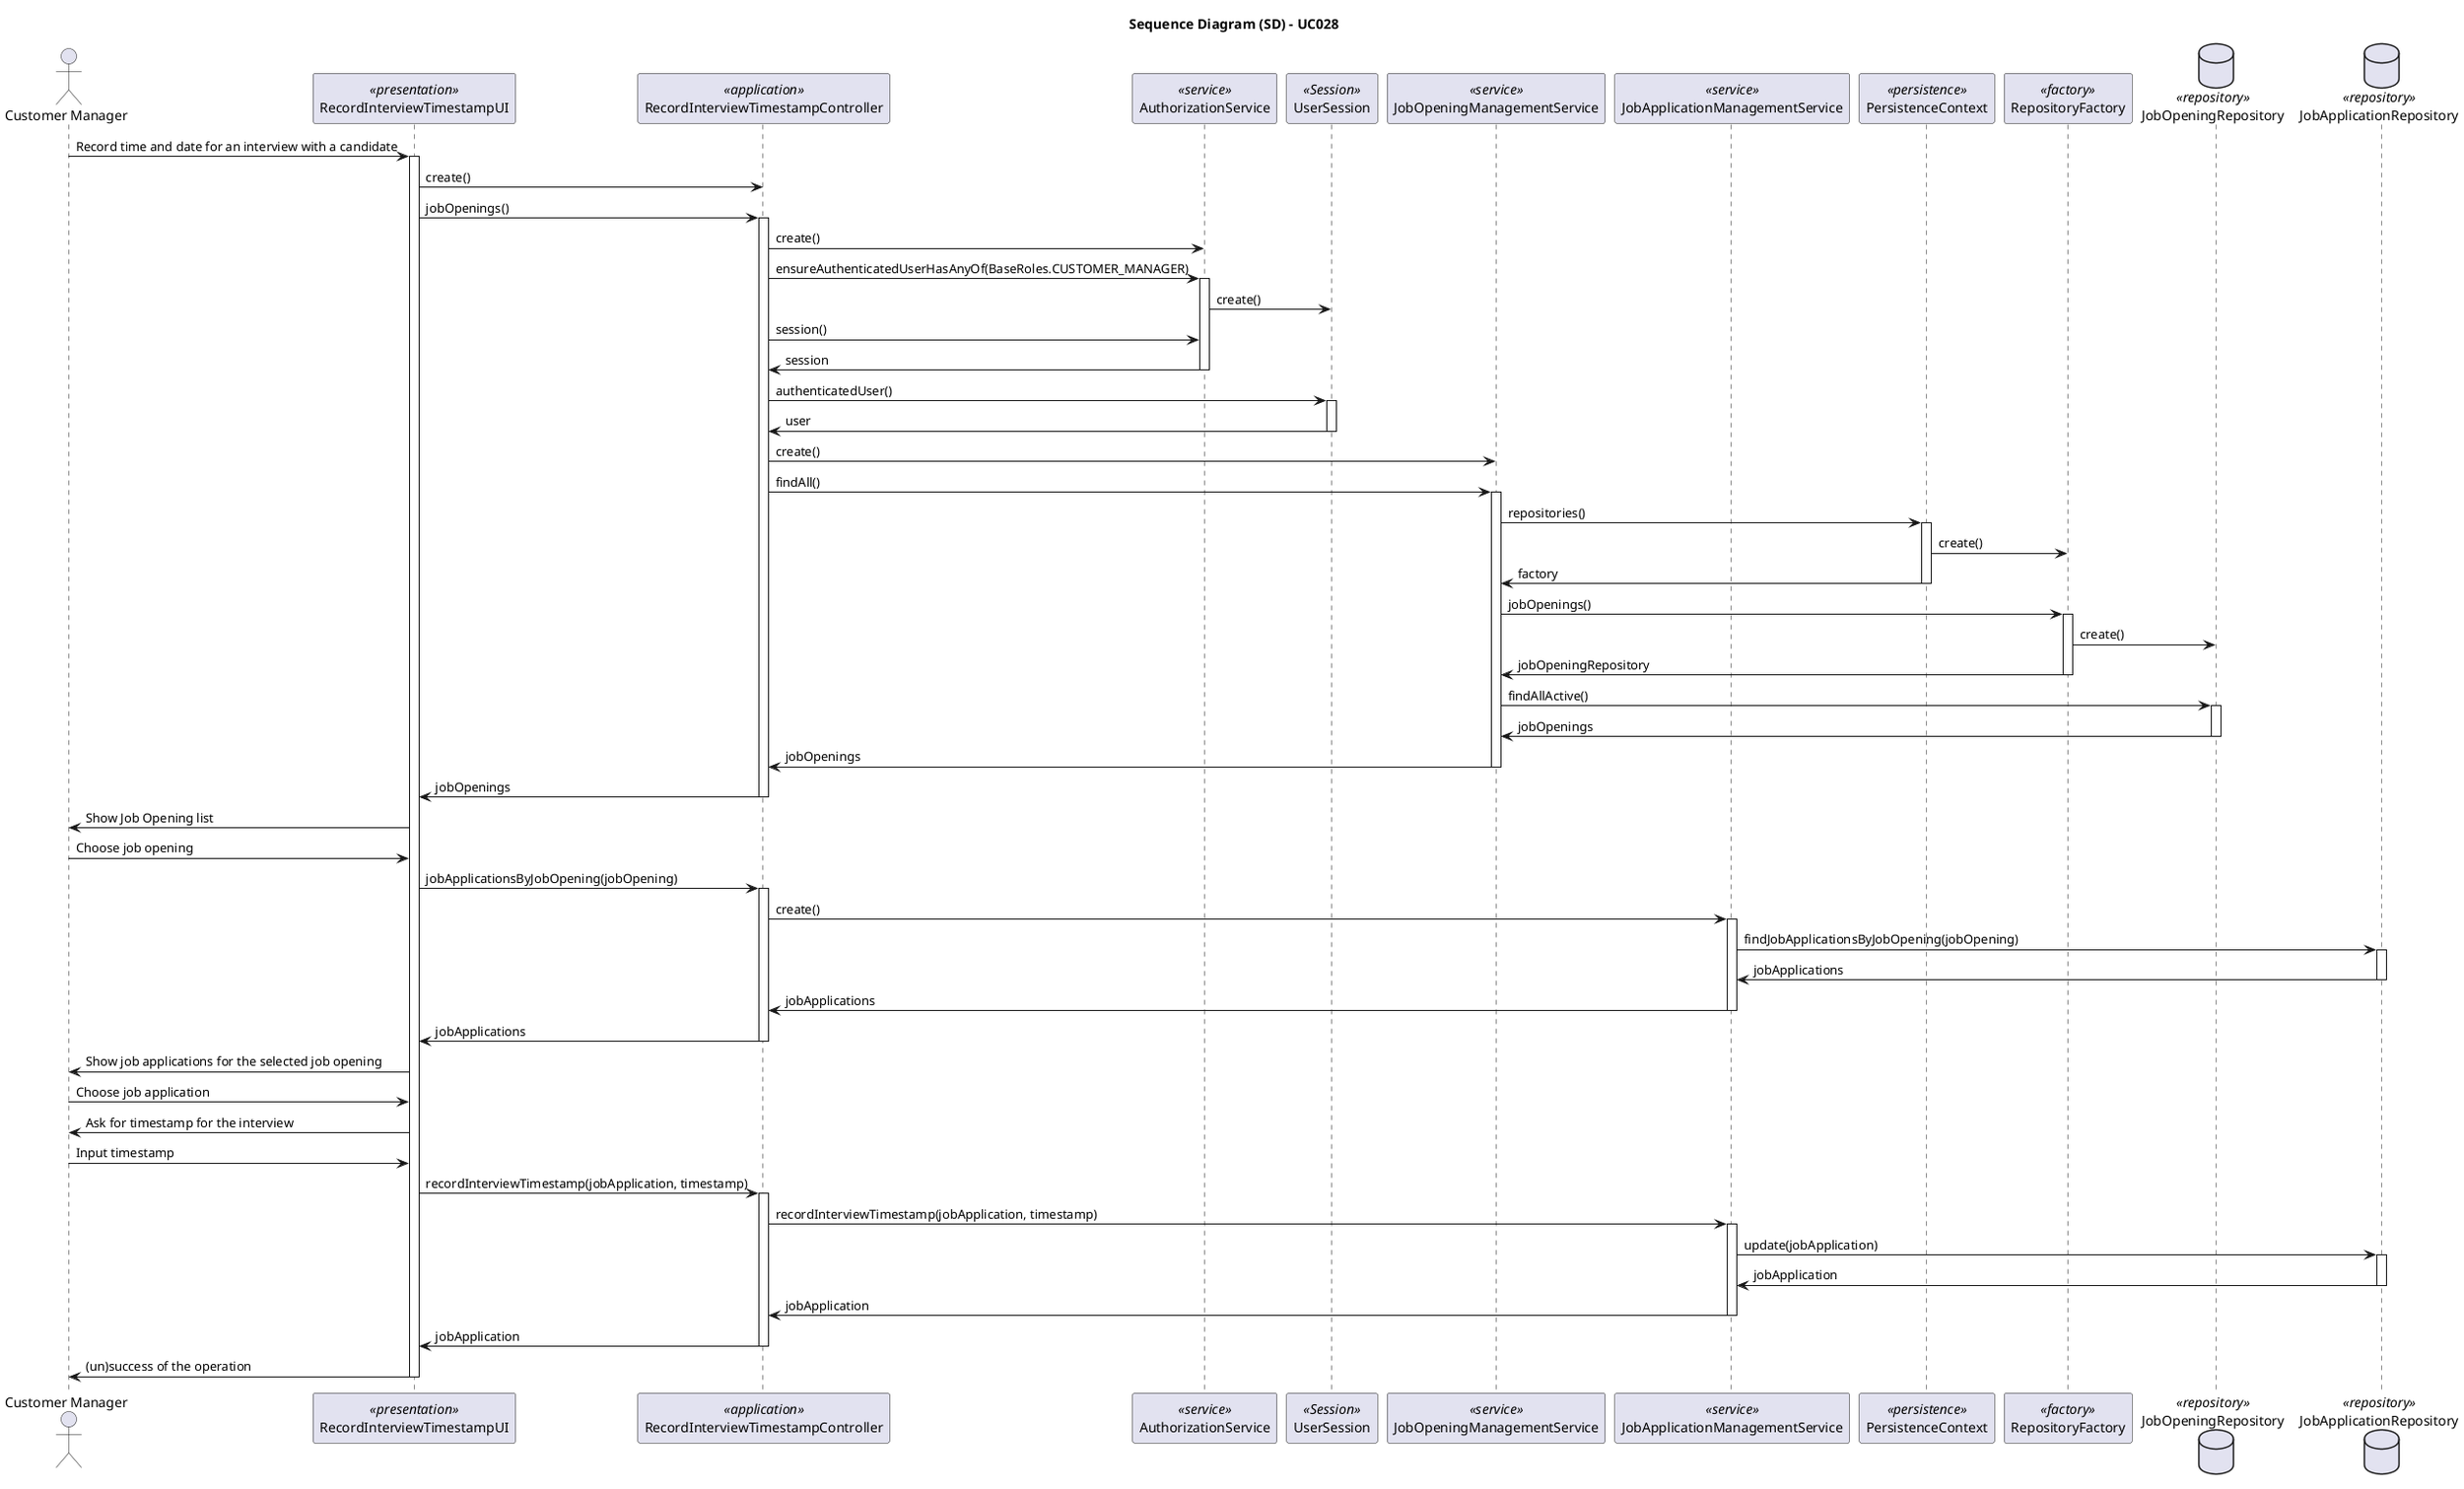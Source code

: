 @startuml
skinparam packageStyle rectangle
skinparam shadowing false
skinparam linetype polyline

skinparam classAttributeIconSize 0

title Sequence Diagram (SD) - UC028

Actor "Customer Manager" as Actor
participant RecordInterviewTimestampUI as UI <<presentation>>
participant RecordInterviewTimestampController as Controller <<application>>
participant AuthorizationService as Authz <<service>>
participant UserSession as Session <<Session>>
participant JobOpeningManagementService as Service <<service>>
participant JobApplicationManagementService as Service1 <<service>>
participant PersistenceContext as Persistence <<persistence>>
participant RepositoryFactory as Factory <<factory>>
database JobOpeningRepository as Repository <<repository>>
database JobApplicationRepository as Repository1 <<repository>>

Actor -> UI: Record time and date for an interview with a candidate
activate UI

    UI -> Controller: create()

    UI -> Controller: jobOpenings()
    activate Controller

    Controller -> Authz: create()

    Controller -> Authz: ensureAuthenticatedUserHasAnyOf(BaseRoles.CUSTOMER_MANAGER)
    activate Authz

    Authz -> Session: create()

    Controller -> Authz : session()

    Authz -> Controller : session
    deactivate Authz

    Controller -> Session : authenticatedUser()
    activate Session

    Session -> Controller : user
    deactivate Session

    Controller -> Service: create()

    Controller -> Service: findAll()
    activate Service

    Service -> Persistence: repositories()
    activate Persistence

    Persistence -> Factory: create()

    Persistence -> Service: factory
    deactivate Persistence

    Service -> Factory: jobOpenings()
    activate Factory

    Factory -> Repository: create()

    Factory -> Service: jobOpeningRepository
    deactivate Factory

    Service -> Repository: findAllActive()
    activate Repository

    Repository -> Service: jobOpenings
    deactivate Repository

    Service -> Controller: jobOpenings
    deactivate Service

    Controller -> UI: jobOpenings
    deactivate Controller

    UI -> Actor: Show Job Opening list

    Actor -> UI: Choose job opening

    UI -> Controller: jobApplicationsByJobOpening(jobOpening)
    activate Controller

    Controller -> Service1: create()
    activate Service1

    Service1 -> Repository1: findJobApplicationsByJobOpening(jobOpening)
    activate Repository1

    Repository1 -> Service1: jobApplications
    deactivate Repository1

    Service1 -> Controller: jobApplications
    deactivate Service1

    Controller -> UI: jobApplications
    deactivate Controller

    UI -> Actor: Show job applications for the selected job opening

    Actor -> UI: Choose job application

    UI -> Actor: Ask for timestamp for the interview

    Actor -> UI: Input timestamp

    UI -> Controller: recordInterviewTimestamp(jobApplication, timestamp)
    activate Controller

    Controller -> Service1: recordInterviewTimestamp(jobApplication, timestamp)
    activate Service1

    Service1 -> Repository1: update(jobApplication)
    activate Repository1

    Repository1 -> Service1: jobApplication
    deactivate Repository1

    Service1 -> Controller: jobApplication
    deactivate Service1

    Controller -> UI: jobApplication
    deactivate Controller

    UI -> Actor: (un)success of the operation

deactivate UI

@enduml